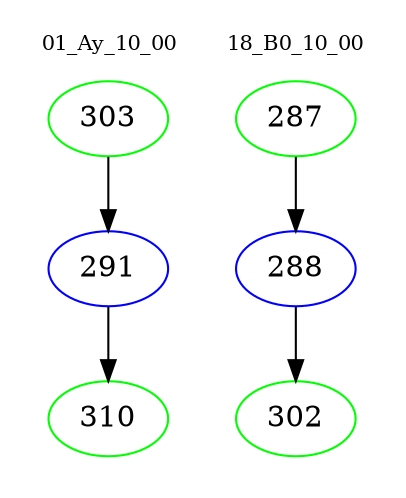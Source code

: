 digraph{
subgraph cluster_0 {
color = white
label = "01_Ay_10_00";
fontsize=10;
T0_303 [label="303", color="green"]
T0_303 -> T0_291 [color="black"]
T0_291 [label="291", color="blue"]
T0_291 -> T0_310 [color="black"]
T0_310 [label="310", color="green"]
}
subgraph cluster_1 {
color = white
label = "18_B0_10_00";
fontsize=10;
T1_287 [label="287", color="green"]
T1_287 -> T1_288 [color="black"]
T1_288 [label="288", color="blue"]
T1_288 -> T1_302 [color="black"]
T1_302 [label="302", color="green"]
}
}
